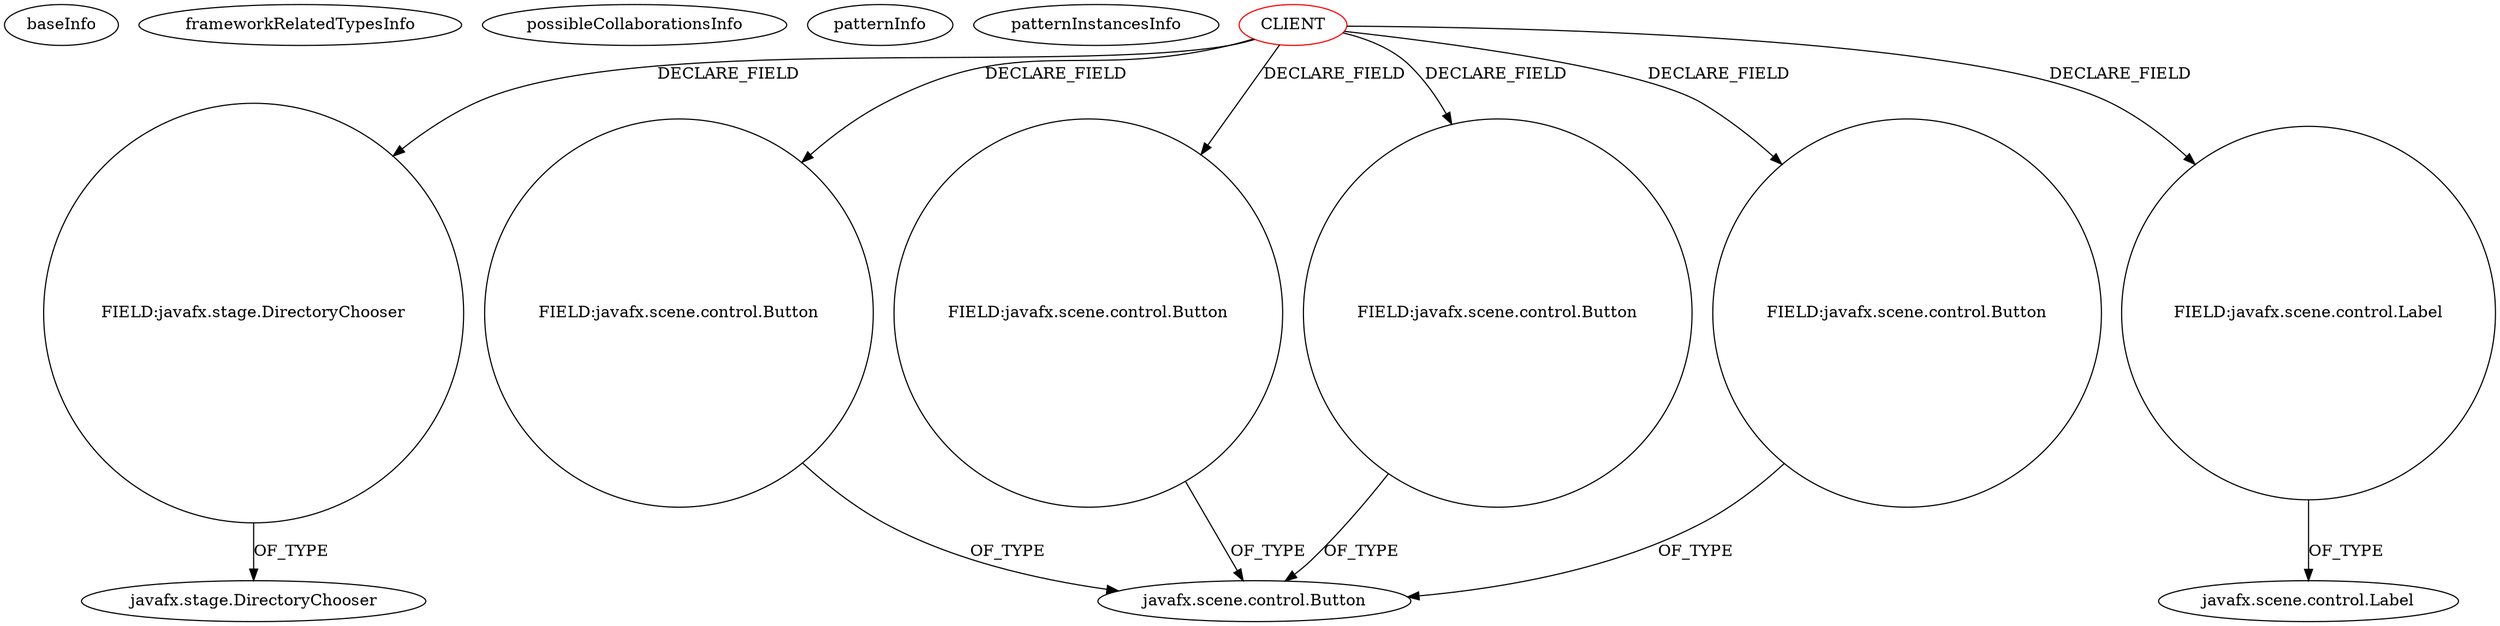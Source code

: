 digraph {
baseInfo[graphId=2287,category="pattern",isAnonymous=false,possibleRelation=false]
frameworkRelatedTypesInfo[]
possibleCollaborationsInfo[]
patternInfo[frequency=2.0,patternRootClient=0]
patternInstancesInfo[0="Jamakasi-JMCLauncherFX~/Jamakasi-JMCLauncherFX/JMCLauncherFX-master/src/jmclauncherfx/OptionsWindowController.java~OptionsWindowController~610",1="Tsaru-Java-MP3-Visualizations~/Tsaru-Java-MP3-Visualizations/Java-MP3-Visualizations-master/mp3 Visualization/src/VisualizationInterface.java~VisualizationInterface~1511"]
27[label="javafx.stage.DirectoryChooser",vertexType="FRAMEWORK_CLASS_TYPE",isFrameworkType=false]
26[label="FIELD:javafx.stage.DirectoryChooser",vertexType="FIELD_DECLARATION",isFrameworkType=false,shape=circle]
0[label="CLIENT",vertexType="ROOT_CLIENT_CLASS_DECLARATION",isFrameworkType=false,color=red]
2[label="FIELD:javafx.scene.control.Button",vertexType="FIELD_DECLARATION",isFrameworkType=false,shape=circle]
6[label="FIELD:javafx.scene.control.Button",vertexType="FIELD_DECLARATION",isFrameworkType=false,shape=circle]
8[label="FIELD:javafx.scene.control.Button",vertexType="FIELD_DECLARATION",isFrameworkType=false,shape=circle]
10[label="FIELD:javafx.scene.control.Button",vertexType="FIELD_DECLARATION",isFrameworkType=false,shape=circle]
18[label="FIELD:javafx.scene.control.Label",vertexType="FIELD_DECLARATION",isFrameworkType=false,shape=circle]
19[label="javafx.scene.control.Label",vertexType="FRAMEWORK_CLASS_TYPE",isFrameworkType=false]
3[label="javafx.scene.control.Button",vertexType="FRAMEWORK_CLASS_TYPE",isFrameworkType=false]
0->18[label="DECLARE_FIELD"]
0->26[label="DECLARE_FIELD"]
0->6[label="DECLARE_FIELD"]
0->8[label="DECLARE_FIELD"]
10->3[label="OF_TYPE"]
18->19[label="OF_TYPE"]
6->3[label="OF_TYPE"]
8->3[label="OF_TYPE"]
26->27[label="OF_TYPE"]
0->10[label="DECLARE_FIELD"]
0->2[label="DECLARE_FIELD"]
2->3[label="OF_TYPE"]
}
